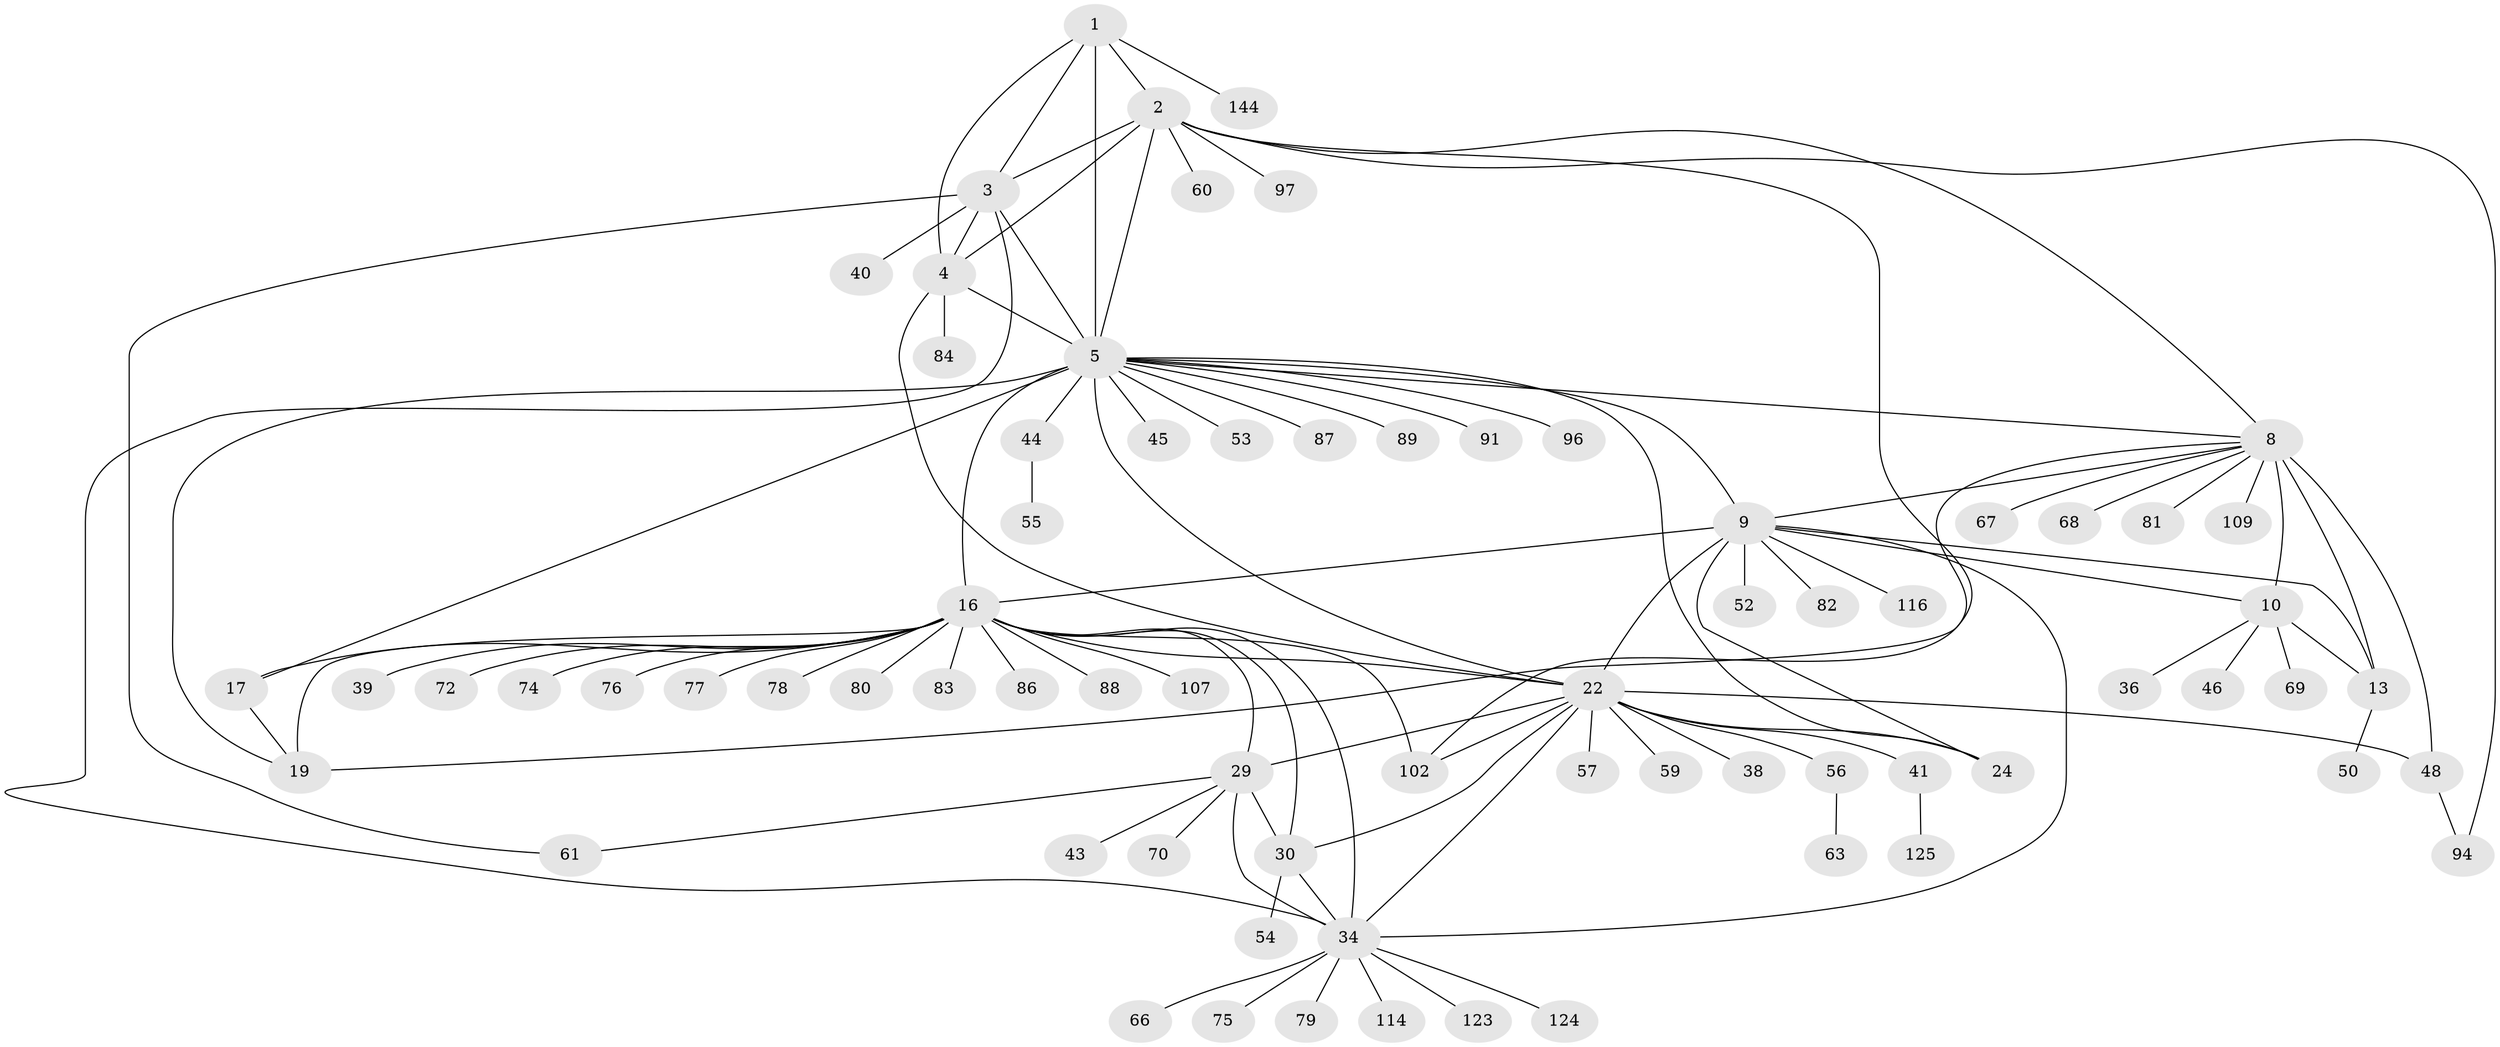 // original degree distribution, {7: 0.013793103448275862, 11: 0.034482758620689655, 9: 0.0896551724137931, 14: 0.013793103448275862, 8: 0.04827586206896552, 10: 0.027586206896551724, 6: 0.006896551724137931, 13: 0.006896551724137931, 1: 0.5793103448275863, 2: 0.12413793103448276, 3: 0.04827586206896552, 4: 0.006896551724137931}
// Generated by graph-tools (version 1.1) at 2025/16/03/09/25 04:16:07]
// undirected, 72 vertices, 105 edges
graph export_dot {
graph [start="1"]
  node [color=gray90,style=filled];
  1;
  2;
  3;
  4 [super="+111+115"];
  5 [super="+7+85+6"];
  8 [super="+11+134+14"];
  9 [super="+126+141+25"];
  10 [super="+12+121"];
  13 [super="+92+113"];
  16 [super="+98+37+31+18+21"];
  17 [super="+110+135"];
  19 [super="+129+51"];
  22 [super="+100+23+27"];
  24 [super="+26"];
  29 [super="+136+35"];
  30 [super="+132+71"];
  34;
  36;
  38;
  39;
  40;
  41;
  43;
  44;
  45;
  46;
  48;
  50;
  52;
  53;
  54 [super="+95"];
  55;
  56;
  57;
  59;
  60;
  61 [super="+112"];
  63;
  66 [super="+103"];
  67;
  68;
  69;
  70;
  72;
  74;
  75;
  76;
  77;
  78;
  79;
  80;
  81;
  82;
  83 [super="+93"];
  84;
  86 [super="+105"];
  87;
  88;
  89;
  91;
  94;
  96;
  97;
  102 [super="+127"];
  107;
  109;
  114;
  116;
  123;
  124;
  125;
  144;
  1 -- 2;
  1 -- 3;
  1 -- 4;
  1 -- 5 [weight=3];
  1 -- 144;
  2 -- 3;
  2 -- 4;
  2 -- 5 [weight=3];
  2 -- 8;
  2 -- 60;
  2 -- 94;
  2 -- 97;
  2 -- 102;
  3 -- 4;
  3 -- 5 [weight=3];
  3 -- 34;
  3 -- 40;
  3 -- 61;
  4 -- 5 [weight=4];
  4 -- 84;
  4 -- 22;
  5 -- 44;
  5 -- 24;
  5 -- 9;
  5 -- 8;
  5 -- 16 [weight=4];
  5 -- 17;
  5 -- 19;
  5 -- 22;
  5 -- 87;
  5 -- 89;
  5 -- 91;
  5 -- 96;
  5 -- 45;
  5 -- 53;
  8 -- 9 [weight=3];
  8 -- 10 [weight=6];
  8 -- 13 [weight=3];
  8 -- 68;
  8 -- 109;
  8 -- 67;
  8 -- 48;
  8 -- 81;
  8 -- 19;
  9 -- 10 [weight=2];
  9 -- 13;
  9 -- 34;
  9 -- 16 [weight=2];
  9 -- 82;
  9 -- 52;
  9 -- 22 [weight=4];
  9 -- 116;
  9 -- 24 [weight=2];
  10 -- 13 [weight=2];
  10 -- 46;
  10 -- 36;
  10 -- 69;
  13 -- 50;
  16 -- 17 [weight=4];
  16 -- 19 [weight=4];
  16 -- 78;
  16 -- 34 [weight=2];
  16 -- 77;
  16 -- 88;
  16 -- 29 [weight=4];
  16 -- 30 [weight=2];
  16 -- 102;
  16 -- 72;
  16 -- 74;
  16 -- 107;
  16 -- 80;
  16 -- 83;
  16 -- 22 [weight=2];
  16 -- 39;
  16 -- 86;
  16 -- 76;
  17 -- 19;
  22 -- 24 [weight=8];
  22 -- 102;
  22 -- 38;
  22 -- 56 [weight=2];
  22 -- 57;
  22 -- 34;
  22 -- 41;
  22 -- 48;
  22 -- 59;
  22 -- 29 [weight=2];
  22 -- 30;
  29 -- 30 [weight=2];
  29 -- 34 [weight=2];
  29 -- 43;
  29 -- 61;
  29 -- 70;
  30 -- 34;
  30 -- 54;
  34 -- 66;
  34 -- 75;
  34 -- 79;
  34 -- 114;
  34 -- 123;
  34 -- 124;
  41 -- 125;
  44 -- 55;
  48 -- 94;
  56 -- 63;
}
